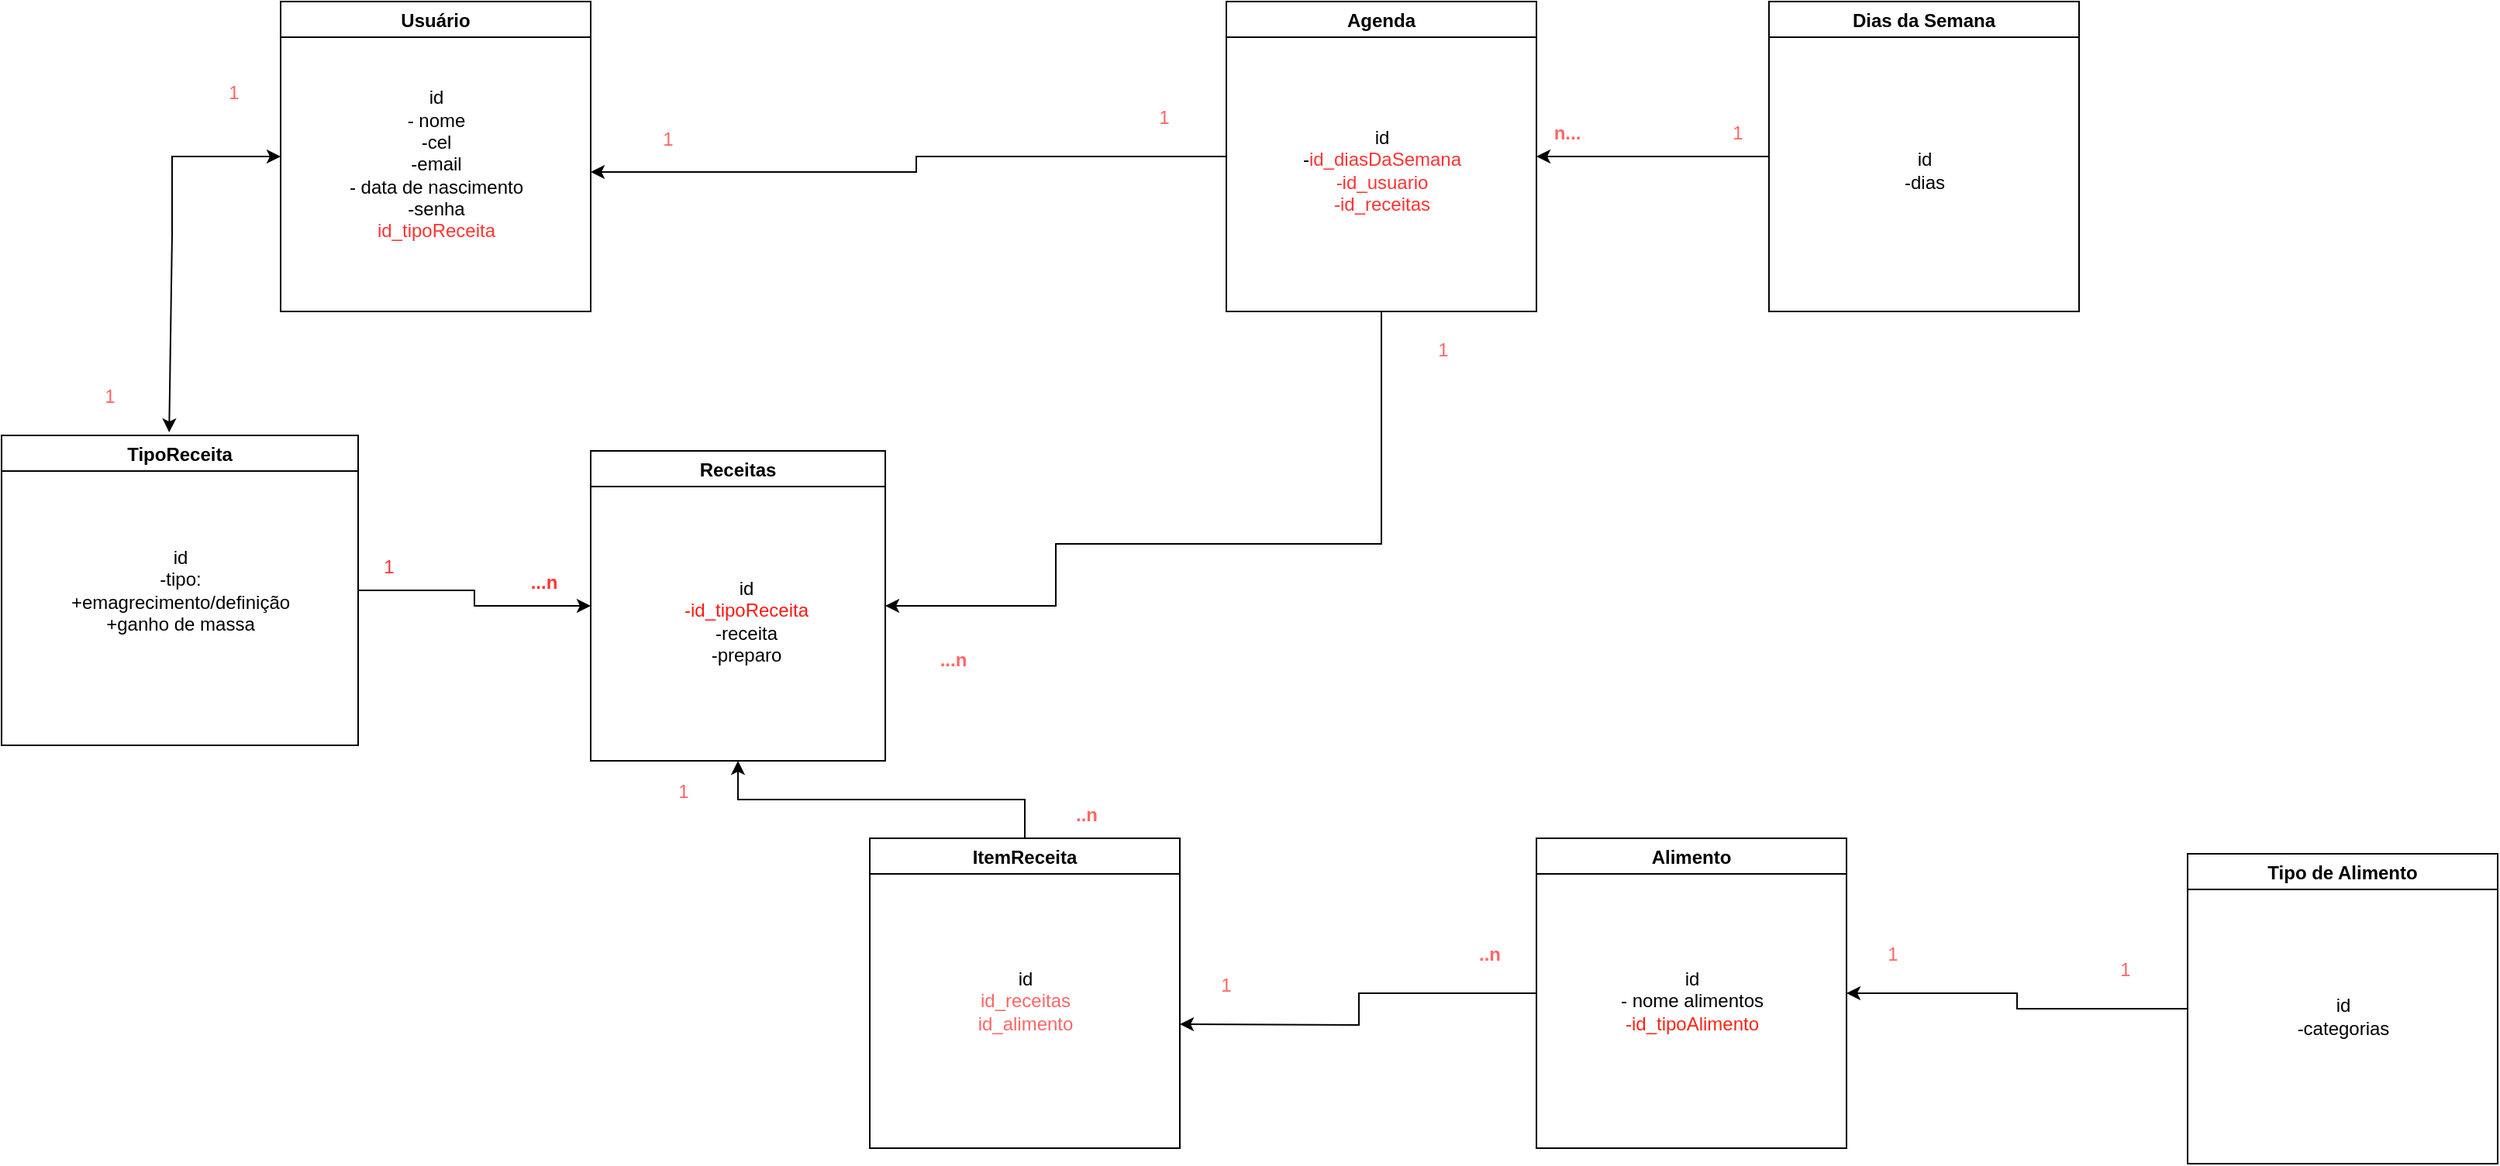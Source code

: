<mxfile version="20.8.1" type="device"><diagram id="D7TlFocIKVH5g727k0Tv" name="Página-1"><mxGraphModel dx="1877" dy="587" grid="1" gridSize="10" guides="1" tooltips="1" connect="1" arrows="1" fold="1" page="1" pageScale="1" pageWidth="827" pageHeight="1169" math="0" shadow="0"><root><mxCell id="0"/><mxCell id="1" parent="0"/><mxCell id="6_ywHrAEWiwWeD_JIyDd-3" value="Usuário" style="swimlane;" parent="1" vertex="1"><mxGeometry x="10" y="90" width="200" height="200" as="geometry"/></mxCell><mxCell id="6_ywHrAEWiwWeD_JIyDd-18" value="id&lt;br&gt;- nome&lt;br&gt;-cel&lt;br&gt;-email&lt;br&gt;- data de nascimento&lt;br&gt;-senha&lt;br&gt;&lt;font color=&quot;#ff3333&quot;&gt;id_tipoReceita&lt;/font&gt;" style="text;html=1;align=center;verticalAlign=middle;resizable=0;points=[];autosize=1;strokeColor=none;fillColor=none;" parent="6_ywHrAEWiwWeD_JIyDd-3" vertex="1"><mxGeometry x="30" y="50" width="140" height="110" as="geometry"/></mxCell><mxCell id="nTeTr6HZC3SeChWBtJJ--24" style="edgeStyle=orthogonalEdgeStyle;rounded=0;orthogonalLoop=1;jettySize=auto;html=1;fontColor=#FF6666;" parent="1" source="6_ywHrAEWiwWeD_JIyDd-4" edge="1"><mxGeometry relative="1" as="geometry"><mxPoint x="590" y="750" as="targetPoint"/></mxGeometry></mxCell><mxCell id="6_ywHrAEWiwWeD_JIyDd-4" value="Alimento" style="swimlane;" parent="1" vertex="1"><mxGeometry x="820" y="630" width="200" height="200" as="geometry"/></mxCell><mxCell id="6_ywHrAEWiwWeD_JIyDd-21" value="id&lt;br&gt;- nome alimentos&lt;br&gt;&lt;font color=&quot;#ff2414&quot;&gt;-id_tipoAlimento&lt;/font&gt;" style="text;html=1;align=center;verticalAlign=middle;resizable=0;points=[];autosize=1;strokeColor=none;fillColor=none;" parent="6_ywHrAEWiwWeD_JIyDd-4" vertex="1"><mxGeometry x="40" y="75" width="120" height="60" as="geometry"/></mxCell><mxCell id="nTeTr6HZC3SeChWBtJJ--11" style="edgeStyle=orthogonalEdgeStyle;rounded=0;orthogonalLoop=1;jettySize=auto;html=1;entryX=1;entryY=0.5;entryDx=0;entryDy=0;fontColor=#FF6666;" parent="1" source="6_ywHrAEWiwWeD_JIyDd-5" target="6_ywHrAEWiwWeD_JIyDd-4" edge="1"><mxGeometry relative="1" as="geometry"/></mxCell><mxCell id="6_ywHrAEWiwWeD_JIyDd-5" value="Tipo de Alimento" style="swimlane;" parent="1" vertex="1"><mxGeometry x="1240" y="640" width="200" height="200" as="geometry"/></mxCell><mxCell id="6_ywHrAEWiwWeD_JIyDd-22" value="id&lt;br&gt;-categorias" style="text;html=1;align=center;verticalAlign=middle;resizable=0;points=[];autosize=1;strokeColor=none;fillColor=none;" parent="6_ywHrAEWiwWeD_JIyDd-5" vertex="1"><mxGeometry x="60" y="85" width="80" height="40" as="geometry"/></mxCell><mxCell id="6_ywHrAEWiwWeD_JIyDd-6" value="Receitas" style="swimlane;" parent="1" vertex="1"><mxGeometry x="210" y="380" width="190" height="200" as="geometry"/></mxCell><mxCell id="6_ywHrAEWiwWeD_JIyDd-23" value="id&lt;br&gt;&lt;font color=&quot;#ff1a12&quot;&gt;-id_tipoReceita&lt;/font&gt;&lt;br&gt;-receita&lt;br&gt;-preparo" style="text;html=1;align=center;verticalAlign=middle;resizable=0;points=[];autosize=1;strokeColor=none;fillColor=none;rotation=0;" parent="6_ywHrAEWiwWeD_JIyDd-6" vertex="1"><mxGeometry x="50" y="75" width="100" height="70" as="geometry"/></mxCell><mxCell id="nTeTr6HZC3SeChWBtJJ--1" style="edgeStyle=orthogonalEdgeStyle;rounded=0;orthogonalLoop=1;jettySize=auto;html=1;entryX=0;entryY=0.5;entryDx=0;entryDy=0;" parent="1" source="6_ywHrAEWiwWeD_JIyDd-7" target="6_ywHrAEWiwWeD_JIyDd-6" edge="1"><mxGeometry relative="1" as="geometry"/></mxCell><mxCell id="6_ywHrAEWiwWeD_JIyDd-7" value="TipoReceita" style="swimlane;" parent="1" vertex="1"><mxGeometry x="-170" y="370" width="230" height="200" as="geometry"/></mxCell><mxCell id="6_ywHrAEWiwWeD_JIyDd-20" value="id&lt;br&gt;-tipo:&lt;br&gt;+emagrecimento/definição&lt;br&gt;+ganho de massa" style="text;html=1;align=center;verticalAlign=middle;resizable=0;points=[];autosize=1;strokeColor=none;fillColor=none;" parent="6_ywHrAEWiwWeD_JIyDd-7" vertex="1"><mxGeometry x="35" y="65" width="160" height="70" as="geometry"/></mxCell><mxCell id="6_ywHrAEWiwWeD_JIyDd-16" value="" style="endArrow=classic;startArrow=classic;html=1;rounded=0;exitX=0.47;exitY=-0.01;exitDx=0;exitDy=0;exitPerimeter=0;entryX=0;entryY=0.5;entryDx=0;entryDy=0;" parent="1" source="6_ywHrAEWiwWeD_JIyDd-7" target="6_ywHrAEWiwWeD_JIyDd-3" edge="1"><mxGeometry width="50" height="50" relative="1" as="geometry"><mxPoint x="-60" y="350" as="sourcePoint"/><mxPoint x="60" y="210" as="targetPoint"/><Array as="points"><mxPoint x="-60" y="240"/><mxPoint x="-60" y="190"/><mxPoint x="-30" y="190"/></Array></mxGeometry></mxCell><mxCell id="nTeTr6HZC3SeChWBtJJ--12" style="edgeStyle=orthogonalEdgeStyle;rounded=0;orthogonalLoop=1;jettySize=auto;html=1;fontColor=#FF6666;" parent="1" source="d7v8gahmsihjQqHvH5PN-1" edge="1"><mxGeometry relative="1" as="geometry"><mxPoint x="210" y="200" as="targetPoint"/><Array as="points"><mxPoint x="420" y="190"/><mxPoint x="420" y="200"/></Array></mxGeometry></mxCell><mxCell id="nTeTr6HZC3SeChWBtJJ--13" style="edgeStyle=orthogonalEdgeStyle;rounded=0;orthogonalLoop=1;jettySize=auto;html=1;entryX=1;entryY=0.5;entryDx=0;entryDy=0;fontColor=#FF6666;" parent="1" source="d7v8gahmsihjQqHvH5PN-1" target="6_ywHrAEWiwWeD_JIyDd-6" edge="1"><mxGeometry relative="1" as="geometry"><Array as="points"><mxPoint x="720" y="440"/><mxPoint x="510" y="440"/><mxPoint x="510" y="480"/></Array></mxGeometry></mxCell><mxCell id="d7v8gahmsihjQqHvH5PN-1" value="Agenda" style="swimlane;" parent="1" vertex="1"><mxGeometry x="620" y="90" width="200" height="200" as="geometry"/></mxCell><mxCell id="d7v8gahmsihjQqHvH5PN-2" value="id&lt;br&gt;-&lt;font color=&quot;#ff3333&quot;&gt;id_diasDaSemana&lt;/font&gt;&lt;br&gt;&lt;font color=&quot;#ff3333&quot;&gt;-id_usuario&lt;br&gt;-id_receitas&lt;/font&gt;" style="text;html=1;align=center;verticalAlign=middle;resizable=0;points=[];autosize=1;strokeColor=none;fillColor=none;rotation=0;" parent="d7v8gahmsihjQqHvH5PN-1" vertex="1"><mxGeometry x="35" y="74" width="130" height="70" as="geometry"/></mxCell><mxCell id="nTeTr6HZC3SeChWBtJJ--8" style="edgeStyle=orthogonalEdgeStyle;rounded=0;orthogonalLoop=1;jettySize=auto;html=1;entryX=0.5;entryY=1;entryDx=0;entryDy=0;fontColor=#FF6666;" parent="1" source="nTeTr6HZC3SeChWBtJJ--6" target="6_ywHrAEWiwWeD_JIyDd-6" edge="1"><mxGeometry relative="1" as="geometry"/></mxCell><mxCell id="nTeTr6HZC3SeChWBtJJ--6" value="ItemReceita" style="swimlane;" parent="1" vertex="1"><mxGeometry x="390" y="630" width="200" height="200" as="geometry"/></mxCell><mxCell id="nTeTr6HZC3SeChWBtJJ--7" value="id&lt;br&gt;&lt;font color=&quot;#ff6666&quot;&gt;id_receitas&lt;br&gt;id_alimento&lt;/font&gt;" style="text;html=1;align=center;verticalAlign=middle;resizable=0;points=[];autosize=1;strokeColor=none;fillColor=none;" parent="nTeTr6HZC3SeChWBtJJ--6" vertex="1"><mxGeometry x="60" y="75" width="80" height="60" as="geometry"/></mxCell><mxCell id="nTeTr6HZC3SeChWBtJJ--14" value="1" style="text;html=1;strokeColor=none;fillColor=none;align=center;verticalAlign=middle;whiteSpace=wrap;rounded=0;fontColor=#FF6666;" parent="1" vertex="1"><mxGeometry x="230" y="164" width="60" height="30" as="geometry"/></mxCell><mxCell id="nTeTr6HZC3SeChWBtJJ--15" value="1" style="text;html=1;strokeColor=none;fillColor=none;align=center;verticalAlign=middle;whiteSpace=wrap;rounded=0;fontColor=#FF6666;" parent="1" vertex="1"><mxGeometry x="550" y="150" width="60" height="30" as="geometry"/></mxCell><mxCell id="nTeTr6HZC3SeChWBtJJ--16" value="1" style="text;html=1;strokeColor=none;fillColor=none;align=center;verticalAlign=middle;whiteSpace=wrap;rounded=0;fontColor=#FF6666;" parent="1" vertex="1"><mxGeometry x="-50" y="134" width="60" height="30" as="geometry"/></mxCell><mxCell id="nTeTr6HZC3SeChWBtJJ--17" value="1" style="text;html=1;strokeColor=none;fillColor=none;align=center;verticalAlign=middle;whiteSpace=wrap;rounded=0;fontColor=#FF6666;" parent="1" vertex="1"><mxGeometry x="-130" y="330" width="60" height="30" as="geometry"/></mxCell><mxCell id="nTeTr6HZC3SeChWBtJJ--18" value="1" style="text;html=1;strokeColor=none;fillColor=none;align=center;verticalAlign=middle;whiteSpace=wrap;rounded=0;fontColor=#FF6666;" parent="1" vertex="1"><mxGeometry x="730" y="300" width="60" height="30" as="geometry"/></mxCell><mxCell id="nTeTr6HZC3SeChWBtJJ--19" value="&lt;b&gt;...n&lt;/b&gt;" style="text;html=1;strokeColor=none;fillColor=none;align=center;verticalAlign=middle;whiteSpace=wrap;rounded=0;fontColor=#FF6666;" parent="1" vertex="1"><mxGeometry x="414" y="500" width="60" height="30" as="geometry"/></mxCell><mxCell id="nTeTr6HZC3SeChWBtJJ--22" value="1" style="text;html=1;strokeColor=none;fillColor=none;align=center;verticalAlign=middle;whiteSpace=wrap;rounded=0;fontColor=#FF6666;" parent="1" vertex="1"><mxGeometry x="240" y="585" width="60" height="30" as="geometry"/></mxCell><mxCell id="nTeTr6HZC3SeChWBtJJ--23" value="&lt;b&gt;..n&lt;/b&gt;" style="text;html=1;strokeColor=none;fillColor=none;align=center;verticalAlign=middle;whiteSpace=wrap;rounded=0;fontColor=#FF6666;" parent="1" vertex="1"><mxGeometry x="500" y="600" width="60" height="30" as="geometry"/></mxCell><mxCell id="nTeTr6HZC3SeChWBtJJ--25" value="1" style="text;html=1;strokeColor=none;fillColor=none;align=center;verticalAlign=middle;whiteSpace=wrap;rounded=0;fontColor=#FF6666;" parent="1" vertex="1"><mxGeometry x="590" y="710" width="60" height="30" as="geometry"/></mxCell><mxCell id="nTeTr6HZC3SeChWBtJJ--26" value="&lt;span&gt;..n&lt;/span&gt;" style="text;html=1;strokeColor=none;fillColor=none;align=center;verticalAlign=middle;whiteSpace=wrap;rounded=0;fontColor=#FF6666;fontStyle=1" parent="1" vertex="1"><mxGeometry x="760" y="690" width="60" height="30" as="geometry"/></mxCell><mxCell id="nTeTr6HZC3SeChWBtJJ--28" value="1" style="text;html=1;strokeColor=none;fillColor=none;align=center;verticalAlign=middle;whiteSpace=wrap;rounded=0;fontColor=#FF6666;" parent="1" vertex="1"><mxGeometry x="1020" y="690" width="60" height="30" as="geometry"/></mxCell><mxCell id="nTeTr6HZC3SeChWBtJJ--29" value="1" style="text;html=1;strokeColor=none;fillColor=none;align=center;verticalAlign=middle;whiteSpace=wrap;rounded=0;fontColor=#FF6666;" parent="1" vertex="1"><mxGeometry x="1170" y="700" width="60" height="30" as="geometry"/></mxCell><mxCell id="haNokOj9On2R2Tlzn0Zt-1" value="1" style="text;html=1;strokeColor=none;fillColor=none;align=center;verticalAlign=middle;whiteSpace=wrap;rounded=0;fontColor=#FF3333;" vertex="1" parent="1"><mxGeometry x="50" y="440" width="60" height="30" as="geometry"/></mxCell><mxCell id="haNokOj9On2R2Tlzn0Zt-2" value="...n" style="text;html=1;align=center;verticalAlign=middle;whiteSpace=wrap;rounded=0;fontColor=#FF3333;fontStyle=1" vertex="1" parent="1"><mxGeometry x="150" y="450" width="60" height="30" as="geometry"/></mxCell><mxCell id="haNokOj9On2R2Tlzn0Zt-5" style="edgeStyle=orthogonalEdgeStyle;rounded=0;orthogonalLoop=1;jettySize=auto;html=1;entryX=1;entryY=0.5;entryDx=0;entryDy=0;fontColor=#FF3333;" edge="1" parent="1" source="haNokOj9On2R2Tlzn0Zt-3" target="d7v8gahmsihjQqHvH5PN-1"><mxGeometry relative="1" as="geometry"/></mxCell><mxCell id="haNokOj9On2R2Tlzn0Zt-3" value="Dias da Semana" style="swimlane;" vertex="1" parent="1"><mxGeometry x="970" y="90" width="200" height="200" as="geometry"/></mxCell><mxCell id="haNokOj9On2R2Tlzn0Zt-4" value="id&lt;br&gt;-dias" style="text;html=1;align=center;verticalAlign=middle;resizable=0;points=[];autosize=1;strokeColor=none;fillColor=none;rotation=0;" vertex="1" parent="haNokOj9On2R2Tlzn0Zt-3"><mxGeometry x="75" y="89" width="50" height="40" as="geometry"/></mxCell><mxCell id="haNokOj9On2R2Tlzn0Zt-7" value="&lt;b&gt;n...&lt;/b&gt;" style="text;html=1;strokeColor=none;fillColor=none;align=center;verticalAlign=middle;whiteSpace=wrap;rounded=0;fontColor=#FF6666;" vertex="1" parent="1"><mxGeometry x="810" y="160" width="60" height="30" as="geometry"/></mxCell><mxCell id="haNokOj9On2R2Tlzn0Zt-6" value="1" style="text;html=1;strokeColor=none;fillColor=none;align=center;verticalAlign=middle;whiteSpace=wrap;rounded=0;fontColor=#FF6666;" vertex="1" parent="1"><mxGeometry x="920" y="160" width="60" height="30" as="geometry"/></mxCell></root></mxGraphModel></diagram></mxfile>